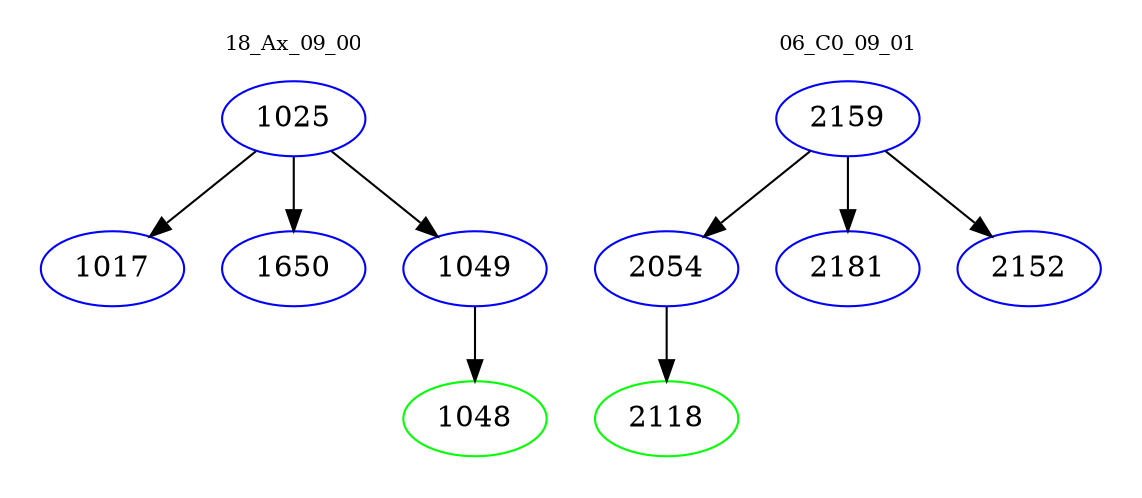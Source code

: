 digraph{
subgraph cluster_0 {
color = white
label = "18_Ax_09_00";
fontsize=10;
T0_1025 [label="1025", color="blue"]
T0_1025 -> T0_1017 [color="black"]
T0_1017 [label="1017", color="blue"]
T0_1025 -> T0_1650 [color="black"]
T0_1650 [label="1650", color="blue"]
T0_1025 -> T0_1049 [color="black"]
T0_1049 [label="1049", color="blue"]
T0_1049 -> T0_1048 [color="black"]
T0_1048 [label="1048", color="green"]
}
subgraph cluster_1 {
color = white
label = "06_C0_09_01";
fontsize=10;
T1_2159 [label="2159", color="blue"]
T1_2159 -> T1_2054 [color="black"]
T1_2054 [label="2054", color="blue"]
T1_2054 -> T1_2118 [color="black"]
T1_2118 [label="2118", color="green"]
T1_2159 -> T1_2181 [color="black"]
T1_2181 [label="2181", color="blue"]
T1_2159 -> T1_2152 [color="black"]
T1_2152 [label="2152", color="blue"]
}
}
